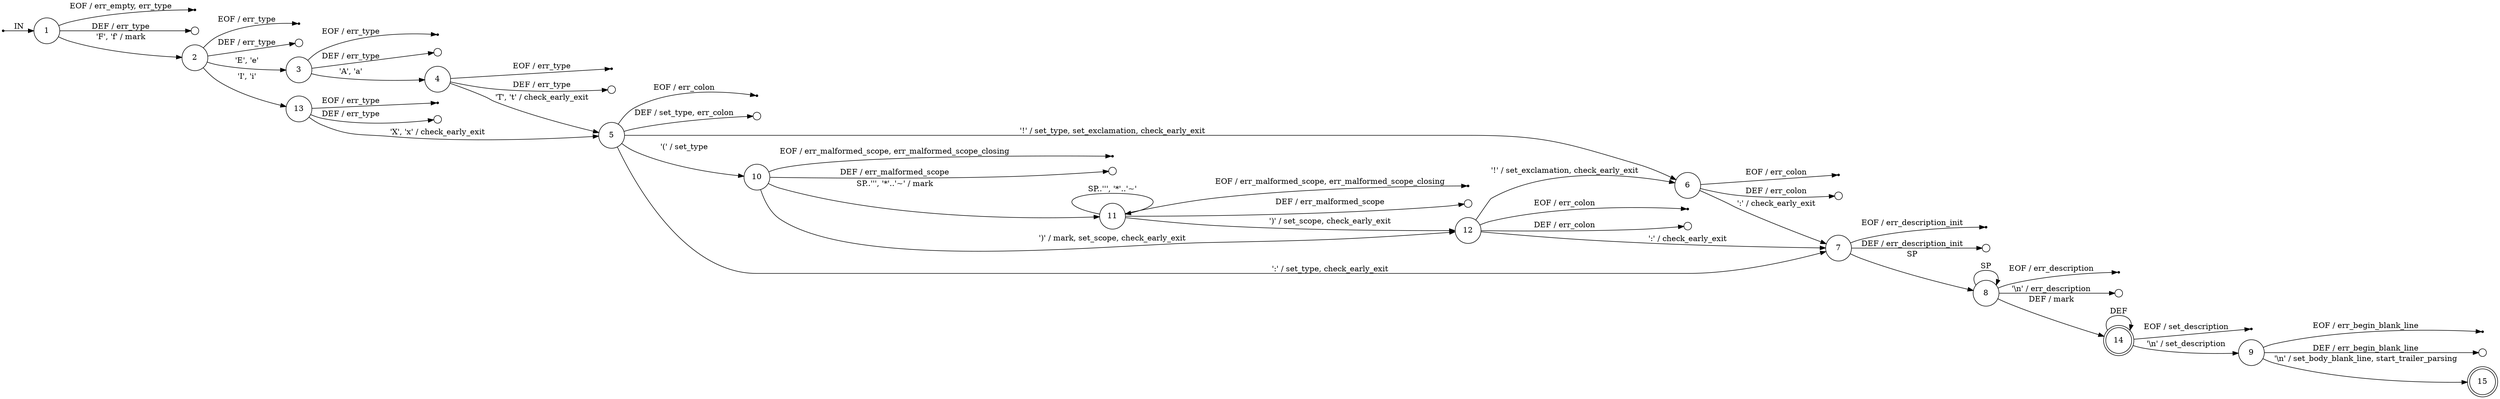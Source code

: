 digraph conventionalcommits {
	rankdir=LR;
	node [ shape = point ];
	ENTRY;
	eof_1;
	eof_2;
	eof_3;
	eof_4;
	eof_5;
	eof_6;
	eof_7;
	eof_8;
	eof_9;
	eof_10;
	eof_11;
	eof_12;
	eof_13;
	eof_14;
	node [ shape = circle, height = 0.2 ];
	err_1 [ label=""];
	err_2 [ label=""];
	err_3 [ label=""];
	err_4 [ label=""];
	err_5 [ label=""];
	err_6 [ label=""];
	err_7 [ label=""];
	err_8 [ label=""];
	err_9 [ label=""];
	err_10 [ label=""];
	err_11 [ label=""];
	err_12 [ label=""];
	err_13 [ label=""];
	node [ fixedsize = true, height = 0.65, shape = doublecircle ];
	14;
	15;
	node [ shape = circle ];
	1 -> 2 [ label = "'F', 'f' / mark" ];
	1 -> err_1 [ label = "DEF / err_type" ];
	2 -> 3 [ label = "'E', 'e'" ];
	2 -> 13 [ label = "'I', 'i'" ];
	2 -> err_2 [ label = "DEF / err_type" ];
	3 -> 4 [ label = "'A', 'a'" ];
	3 -> err_3 [ label = "DEF / err_type" ];
	4 -> 5 [ label = "'T', 't' / check_early_exit" ];
	4 -> err_4 [ label = "DEF / err_type" ];
	5 -> 6 [ label = "'!' / set_type, set_exclamation, check_early_exit" ];
	5 -> 10 [ label = "'(' / set_type" ];
	5 -> 7 [ label = "':' / set_type, check_early_exit" ];
	5 -> err_5 [ label = "DEF / set_type, err_colon" ];
	6 -> 7 [ label = "':' / check_early_exit" ];
	6 -> err_6 [ label = "DEF / err_colon" ];
	7 -> 8 [ label = "SP" ];
	7 -> err_7 [ label = "DEF / err_description_init" ];
	8 -> err_8 [ label = "'\\n' / err_description" ];
	8 -> 8 [ label = "SP" ];
	8 -> 14 [ label = "DEF / mark" ];
	9 -> 15 [ label = "'\\n' / set_body_blank_line, start_trailer_parsing" ];
	9 -> err_9 [ label = "DEF / err_begin_blank_line" ];
	10 -> 11 [ label = "SP..''', '*'..'~' / mark" ];
	10 -> 12 [ label = "')' / mark, set_scope, check_early_exit" ];
	10 -> err_10 [ label = "DEF / err_malformed_scope" ];
	11 -> 11 [ label = "SP..''', '*'..'~'" ];
	11 -> 12 [ label = "')' / set_scope, check_early_exit" ];
	11 -> err_11 [ label = "DEF / err_malformed_scope" ];
	12 -> 6 [ label = "'!' / set_exclamation, check_early_exit" ];
	12 -> 7 [ label = "':' / check_early_exit" ];
	12 -> err_12 [ label = "DEF / err_colon" ];
	13 -> 5 [ label = "'X', 'x' / check_early_exit" ];
	13 -> err_13 [ label = "DEF / err_type" ];
	14 -> 9 [ label = "'\\n' / set_description" ];
	14 -> 14 [ label = "DEF" ];
	ENTRY -> 1 [ label = "IN" ];
	1 -> eof_1 [ label = "EOF / err_empty, err_type" ];
	2 -> eof_2 [ label = "EOF / err_type" ];
	3 -> eof_3 [ label = "EOF / err_type" ];
	4 -> eof_4 [ label = "EOF / err_type" ];
	5 -> eof_5 [ label = "EOF / err_colon" ];
	6 -> eof_6 [ label = "EOF / err_colon" ];
	7 -> eof_7 [ label = "EOF / err_description_init" ];
	8 -> eof_8 [ label = "EOF / err_description" ];
	9 -> eof_9 [ label = "EOF / err_begin_blank_line" ];
	10 -> eof_10 [ label = "EOF / err_malformed_scope, err_malformed_scope_closing" ];
	11 -> eof_11 [ label = "EOF / err_malformed_scope, err_malformed_scope_closing" ];
	12 -> eof_12 [ label = "EOF / err_colon" ];
	13 -> eof_13 [ label = "EOF / err_type" ];
	14 -> eof_14 [ label = "EOF / set_description" ];
}
